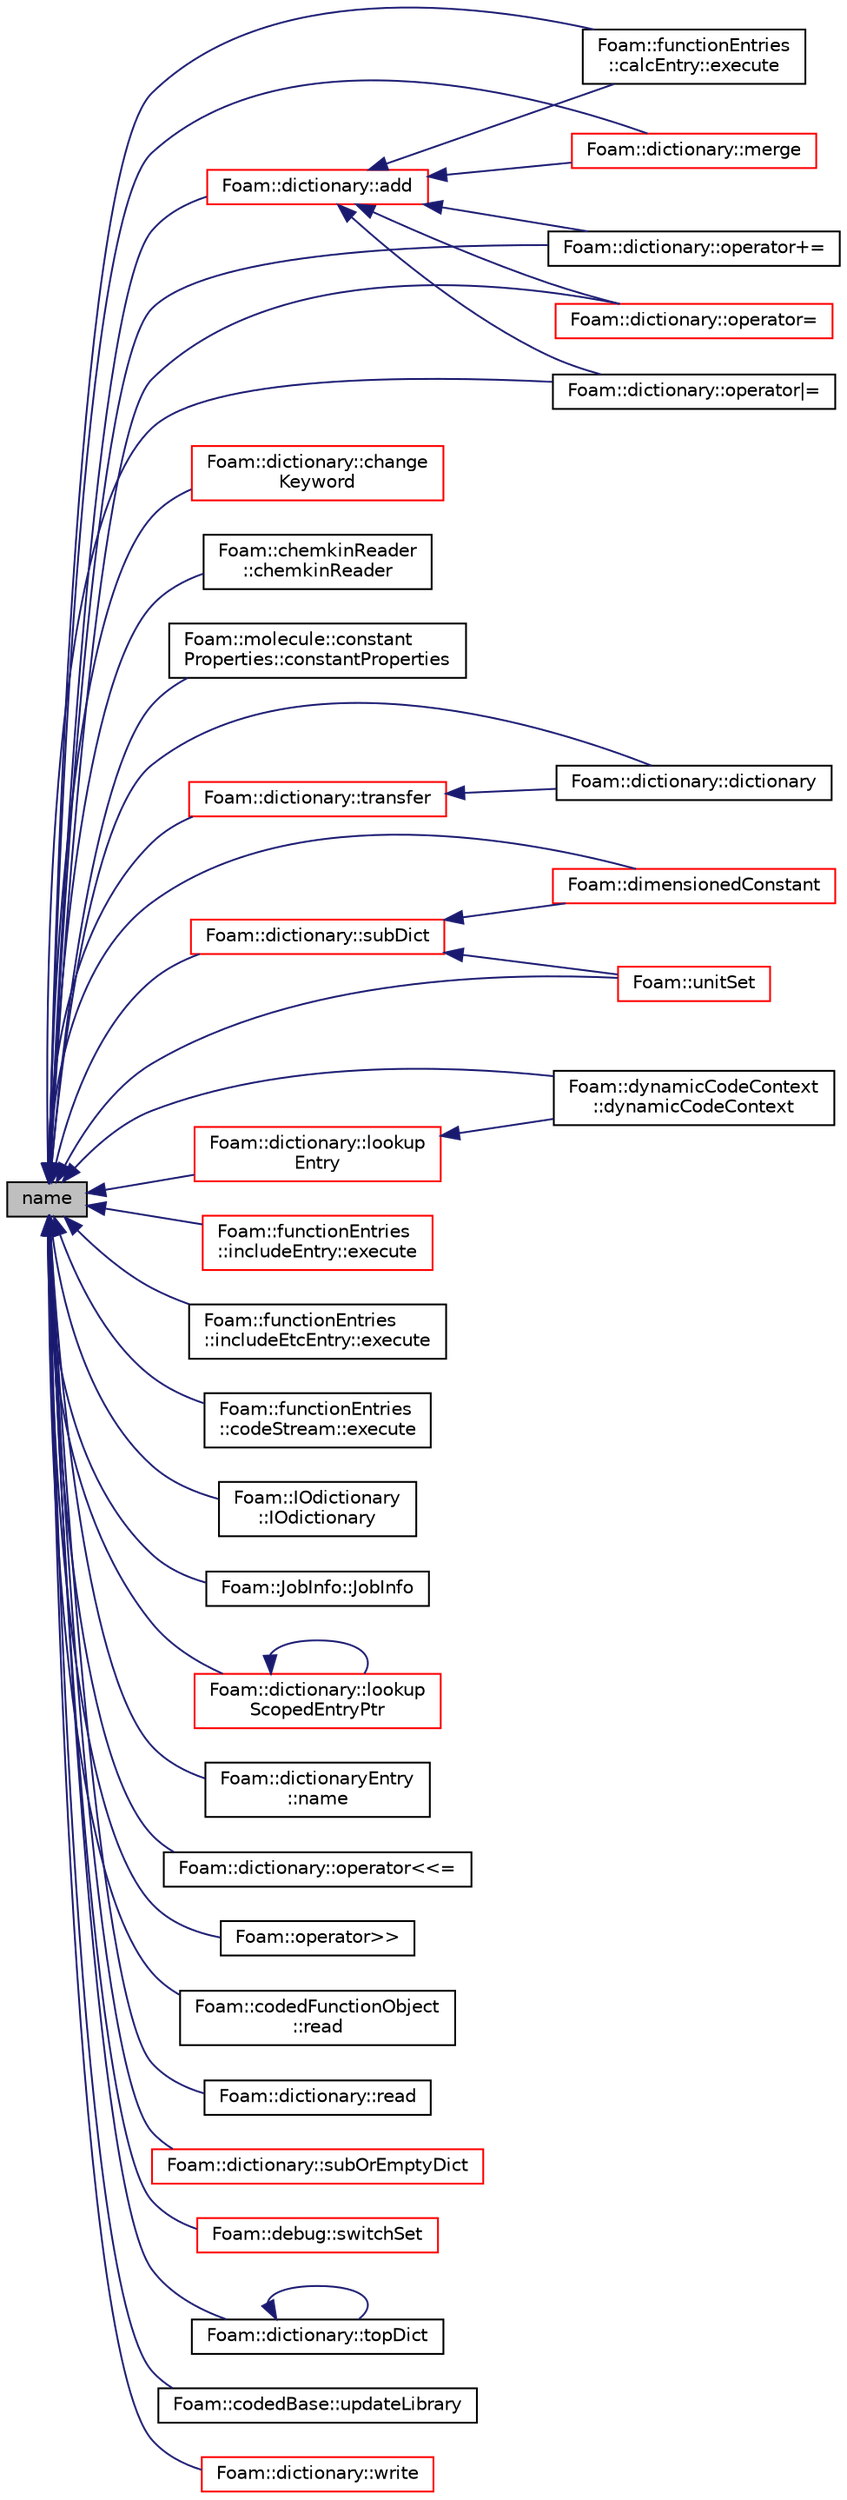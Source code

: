 digraph "name"
{
  bgcolor="transparent";
  edge [fontname="Helvetica",fontsize="10",labelfontname="Helvetica",labelfontsize="10"];
  node [fontname="Helvetica",fontsize="10",shape=record];
  rankdir="LR";
  Node1 [label="name",height=0.2,width=0.4,color="black", fillcolor="grey75", style="filled", fontcolor="black"];
  Node1 -> Node2 [dir="back",color="midnightblue",fontsize="10",style="solid",fontname="Helvetica"];
  Node2 [label="Foam::dictionary::add",height=0.2,width=0.4,color="red",URL="$a00530.html#ac2ddcab42322c8d8af5e5830ab4d431b",tooltip="Add a new entry. "];
  Node2 -> Node3 [dir="back",color="midnightblue",fontsize="10",style="solid",fontname="Helvetica"];
  Node3 [label="Foam::functionEntries\l::calcEntry::execute",height=0.2,width=0.4,color="black",URL="$a00191.html#a05e7c2e0049c47ef8c3bab8696b6ac1a",tooltip="Execute the functionEntry in a primitiveEntry context. "];
  Node2 -> Node4 [dir="back",color="midnightblue",fontsize="10",style="solid",fontname="Helvetica"];
  Node4 [label="Foam::dictionary::merge",height=0.2,width=0.4,color="red",URL="$a00530.html#af56b3a0b0e4fe1a730c36904c24bbf25",tooltip="Merge entries from the given dictionary. "];
  Node2 -> Node5 [dir="back",color="midnightblue",fontsize="10",style="solid",fontname="Helvetica"];
  Node5 [label="Foam::dictionary::operator+=",height=0.2,width=0.4,color="black",URL="$a00530.html#a9b5d90f7e2cf1adf608a3a516aa9b6ef",tooltip="Include entries from the given dictionary. "];
  Node2 -> Node6 [dir="back",color="midnightblue",fontsize="10",style="solid",fontname="Helvetica"];
  Node6 [label="Foam::dictionary::operator=",height=0.2,width=0.4,color="red",URL="$a00530.html#adafa7d7ab8619be2da838542945c8c90"];
  Node2 -> Node7 [dir="back",color="midnightblue",fontsize="10",style="solid",fontname="Helvetica"];
  Node7 [label="Foam::dictionary::operator\|=",height=0.2,width=0.4,color="black",URL="$a00530.html#abeb4efb2c073541e75b6f7631866b1aa",tooltip="Conditionally include entries from the given dictionary. "];
  Node1 -> Node8 [dir="back",color="midnightblue",fontsize="10",style="solid",fontname="Helvetica"];
  Node8 [label="Foam::dictionary::change\lKeyword",height=0.2,width=0.4,color="red",URL="$a00530.html#a6ced7250af2093b404dd4ec1058ec44d",tooltip="Change the keyword for an entry,. "];
  Node1 -> Node9 [dir="back",color="midnightblue",fontsize="10",style="solid",fontname="Helvetica"];
  Node9 [label="Foam::chemkinReader\l::chemkinReader",height=0.2,width=0.4,color="black",URL="$a00268.html#ad5d1c0516a2875bcf47df1f69561dffe",tooltip="Construct by getting the CHEMKIN III file name from dictionary. "];
  Node1 -> Node10 [dir="back",color="midnightblue",fontsize="10",style="solid",fontname="Helvetica"];
  Node10 [label="Foam::molecule::constant\lProperties::constantProperties",height=0.2,width=0.4,color="black",URL="$a00378.html#a48f10350a2cae9811619cc14159099d6",tooltip="Construct from dictionary. "];
  Node1 -> Node11 [dir="back",color="midnightblue",fontsize="10",style="solid",fontname="Helvetica"];
  Node11 [label="Foam::dictionary::dictionary",height=0.2,width=0.4,color="black",URL="$a00530.html#aa5e514e4532fd482da6c19c0e515cca7",tooltip="Construct by transferring parameter contents given parent dictionary. "];
  Node1 -> Node12 [dir="back",color="midnightblue",fontsize="10",style="solid",fontname="Helvetica"];
  Node12 [label="Foam::dimensionedConstant",height=0.2,width=0.4,color="red",URL="$a10979.html#a9fa8d98dec836c86f7ae1076e9e58e7f"];
  Node1 -> Node13 [dir="back",color="midnightblue",fontsize="10",style="solid",fontname="Helvetica"];
  Node13 [label="Foam::dynamicCodeContext\l::dynamicCodeContext",height=0.2,width=0.4,color="black",URL="$a00605.html#aaf616cf1d1395ba4d720994dc0d56732",tooltip="Construct from a dictionary. "];
  Node1 -> Node3 [dir="back",color="midnightblue",fontsize="10",style="solid",fontname="Helvetica"];
  Node1 -> Node14 [dir="back",color="midnightblue",fontsize="10",style="solid",fontname="Helvetica"];
  Node14 [label="Foam::functionEntries\l::includeEntry::execute",height=0.2,width=0.4,color="red",URL="$a01057.html#a0aa3070c44783d911c1f7924042f1cea",tooltip="Execute the functionEntry in a sub-dict context. "];
  Node1 -> Node15 [dir="back",color="midnightblue",fontsize="10",style="solid",fontname="Helvetica"];
  Node15 [label="Foam::functionEntries\l::includeEtcEntry::execute",height=0.2,width=0.4,color="black",URL="$a01058.html#a0aa3070c44783d911c1f7924042f1cea",tooltip="Execute the functionEntry in a sub-dict context. "];
  Node1 -> Node16 [dir="back",color="midnightblue",fontsize="10",style="solid",fontname="Helvetica"];
  Node16 [label="Foam::functionEntries\l::codeStream::execute",height=0.2,width=0.4,color="black",URL="$a00307.html#a05e7c2e0049c47ef8c3bab8696b6ac1a",tooltip="Execute the functionEntry in a primitiveEntry context. "];
  Node1 -> Node17 [dir="back",color="midnightblue",fontsize="10",style="solid",fontname="Helvetica"];
  Node17 [label="Foam::IOdictionary\l::IOdictionary",height=0.2,width=0.4,color="black",URL="$a01190.html#a668d1ac4fd646613b3a8063bd830a724",tooltip="Construct given an IOobject. "];
  Node1 -> Node18 [dir="back",color="midnightblue",fontsize="10",style="solid",fontname="Helvetica"];
  Node18 [label="Foam::JobInfo::JobInfo",height=0.2,width=0.4,color="black",URL="$a01237.html#a37755ec761ec7d5d5d4b23a980f78097",tooltip="Construct null. "];
  Node1 -> Node19 [dir="back",color="midnightblue",fontsize="10",style="solid",fontname="Helvetica"];
  Node19 [label="Foam::dictionary::lookup\lEntry",height=0.2,width=0.4,color="red",URL="$a00530.html#a04afcfa85cd72911be05a167b6a61463",tooltip="Find and return an entry data stream if present otherwise error. "];
  Node19 -> Node13 [dir="back",color="midnightblue",fontsize="10",style="solid",fontname="Helvetica"];
  Node1 -> Node20 [dir="back",color="midnightblue",fontsize="10",style="solid",fontname="Helvetica"];
  Node20 [label="Foam::dictionary::lookup\lScopedEntryPtr",height=0.2,width=0.4,color="red",URL="$a00530.html#a4bde2c3cb3a463f9e21f002fd07f2c8c",tooltip="Find and return an entry data stream pointer if present. "];
  Node20 -> Node20 [dir="back",color="midnightblue",fontsize="10",style="solid",fontname="Helvetica"];
  Node1 -> Node4 [dir="back",color="midnightblue",fontsize="10",style="solid",fontname="Helvetica"];
  Node1 -> Node21 [dir="back",color="midnightblue",fontsize="10",style="solid",fontname="Helvetica"];
  Node21 [label="Foam::dictionaryEntry\l::name",height=0.2,width=0.4,color="black",URL="$a00532.html#acd3da3556711337d571c60cf9ffb91cc",tooltip="Return the dictionary name (scoped, e.g. dictA::dictB::dictC) "];
  Node1 -> Node5 [dir="back",color="midnightblue",fontsize="10",style="solid",fontname="Helvetica"];
  Node1 -> Node22 [dir="back",color="midnightblue",fontsize="10",style="solid",fontname="Helvetica"];
  Node22 [label="Foam::dictionary::operator\<\<=",height=0.2,width=0.4,color="black",URL="$a00530.html#a572dfe31fadc9e1c1c5807b4e59ae60f",tooltip="Unconditionally include entries from the given dictionary. "];
  Node1 -> Node6 [dir="back",color="midnightblue",fontsize="10",style="solid",fontname="Helvetica"];
  Node1 -> Node23 [dir="back",color="midnightblue",fontsize="10",style="solid",fontname="Helvetica"];
  Node23 [label="Foam::operator\>\>",height=0.2,width=0.4,color="black",URL="$a10979.html#a0349ad00d7d28c685bdd8e8cce210641"];
  Node1 -> Node7 [dir="back",color="midnightblue",fontsize="10",style="solid",fontname="Helvetica"];
  Node1 -> Node24 [dir="back",color="midnightblue",fontsize="10",style="solid",fontname="Helvetica"];
  Node24 [label="Foam::codedFunctionObject\l::read",height=0.2,width=0.4,color="black",URL="$a00303.html#afac0600fef97b05534a595ce00b272ed",tooltip="Read and set the function object if its data have changed. "];
  Node1 -> Node25 [dir="back",color="midnightblue",fontsize="10",style="solid",fontname="Helvetica"];
  Node25 [label="Foam::dictionary::read",height=0.2,width=0.4,color="black",URL="$a00530.html#a74110bdf434afa7e444306eb4b04999b",tooltip="Read dictionary from Istream, optionally keeping the header. "];
  Node1 -> Node26 [dir="back",color="midnightblue",fontsize="10",style="solid",fontname="Helvetica"];
  Node26 [label="Foam::dictionary::subDict",height=0.2,width=0.4,color="red",URL="$a00530.html#a42a549aa3e2c88399585b6462f6dbeb3",tooltip="Find and return a sub-dictionary. "];
  Node26 -> Node12 [dir="back",color="midnightblue",fontsize="10",style="solid",fontname="Helvetica"];
  Node26 -> Node27 [dir="back",color="midnightblue",fontsize="10",style="solid",fontname="Helvetica"];
  Node27 [label="Foam::unitSet",height=0.2,width=0.4,color="red",URL="$a10979.html#a86ae6ae2ab61e05a912b83008116a04e",tooltip="Set of all dimensions. "];
  Node1 -> Node28 [dir="back",color="midnightblue",fontsize="10",style="solid",fontname="Helvetica"];
  Node28 [label="Foam::dictionary::subOrEmptyDict",height=0.2,width=0.4,color="red",URL="$a00530.html#a9162446f5a508ee28a210d2bc19d2d1a",tooltip="Find and return a sub-dictionary as a copy, or. "];
  Node1 -> Node29 [dir="back",color="midnightblue",fontsize="10",style="solid",fontname="Helvetica"];
  Node29 [label="Foam::debug::switchSet",height=0.2,width=0.4,color="red",URL="$a10998.html#a02428a7a9aa138cfe5550361a4f1de83",tooltip="Internal function to lookup a sub-dictionary from controlDict. "];
  Node1 -> Node30 [dir="back",color="midnightblue",fontsize="10",style="solid",fontname="Helvetica"];
  Node30 [label="Foam::dictionary::topDict",height=0.2,width=0.4,color="black",URL="$a00530.html#a6d069874a3b023c962746c84fb7f4c97",tooltip="Return the top of the tree. "];
  Node30 -> Node30 [dir="back",color="midnightblue",fontsize="10",style="solid",fontname="Helvetica"];
  Node1 -> Node31 [dir="back",color="midnightblue",fontsize="10",style="solid",fontname="Helvetica"];
  Node31 [label="Foam::dictionary::transfer",height=0.2,width=0.4,color="red",URL="$a00530.html#a5956818c825a1a2608dc4d63b4a9129e",tooltip="Transfer the contents of the argument and annul the argument. "];
  Node31 -> Node11 [dir="back",color="midnightblue",fontsize="10",style="solid",fontname="Helvetica"];
  Node1 -> Node27 [dir="back",color="midnightblue",fontsize="10",style="solid",fontname="Helvetica"];
  Node1 -> Node32 [dir="back",color="midnightblue",fontsize="10",style="solid",fontname="Helvetica"];
  Node32 [label="Foam::codedBase::updateLibrary",height=0.2,width=0.4,color="black",URL="$a00300.html#a382b80edbab412d94104c696e9d089b9",tooltip="Update library as required. "];
  Node1 -> Node33 [dir="back",color="midnightblue",fontsize="10",style="solid",fontname="Helvetica"];
  Node33 [label="Foam::dictionary::write",height=0.2,width=0.4,color="red",URL="$a00530.html#a4a8c5a25ca68b97e8408d4016287b5e2",tooltip="Write dictionary, normally with sub-dictionary formatting. "];
}
